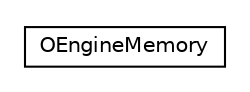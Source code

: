 #!/usr/local/bin/dot
#
# Class diagram 
# Generated by UMLGraph version R5_6-24-gf6e263 (http://www.umlgraph.org/)
#

digraph G {
	edge [fontname="Helvetica",fontsize=10,labelfontname="Helvetica",labelfontsize=10];
	node [fontname="Helvetica",fontsize=10,shape=plaintext];
	nodesep=0.25;
	ranksep=0.5;
	// com.orientechnologies.orient.core.engine.memory.OEngineMemory
	c82996 [label=<<table title="com.orientechnologies.orient.core.engine.memory.OEngineMemory" border="0" cellborder="1" cellspacing="0" cellpadding="2" port="p" href="./OEngineMemory.html">
		<tr><td><table border="0" cellspacing="0" cellpadding="1">
<tr><td align="center" balign="center"> OEngineMemory </td></tr>
		</table></td></tr>
		</table>>, URL="./OEngineMemory.html", fontname="Helvetica", fontcolor="black", fontsize=10.0];
}

